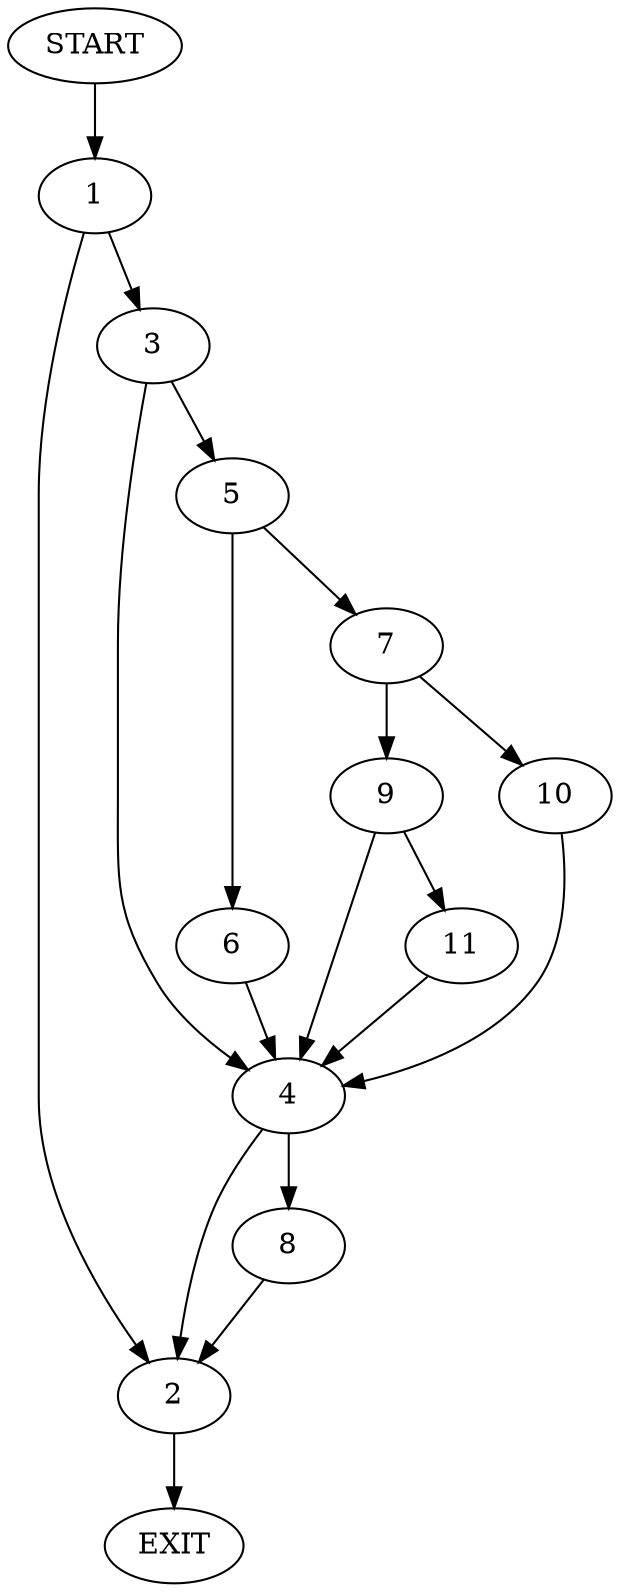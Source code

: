 digraph {
0 [label="START"]
12 [label="EXIT"]
0 -> 1
1 -> 2
1 -> 3
2 -> 12
3 -> 4
3 -> 5
5 -> 6
5 -> 7
4 -> 2
4 -> 8
7 -> 9
7 -> 10
6 -> 4
9 -> 4
9 -> 11
10 -> 4
11 -> 4
8 -> 2
}
